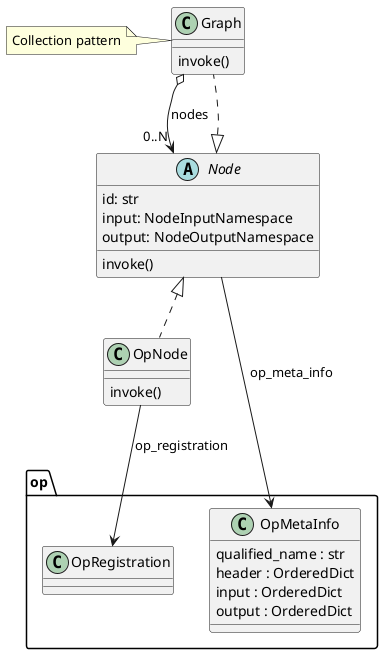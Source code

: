 @startuml

abstract Node {
    id: str
    input: NodeInputNamespace
    output: NodeOutputNamespace
    invoke()
}

class OpNode implements Node {
    invoke()
}

class Graph implements Node {
    invoke()
}


class op.OpMetaInfo {
    qualified_name : str
    header : OrderedDict
    input : OrderedDict
    output : OrderedDict
}


OpNode --> op.OpRegistration : op_registration
Node --> op.OpMetaInfo: op_meta_info
Graph o--> "0..N" Node: nodes


note left of Graph
Collection pattern
end note

@enduml